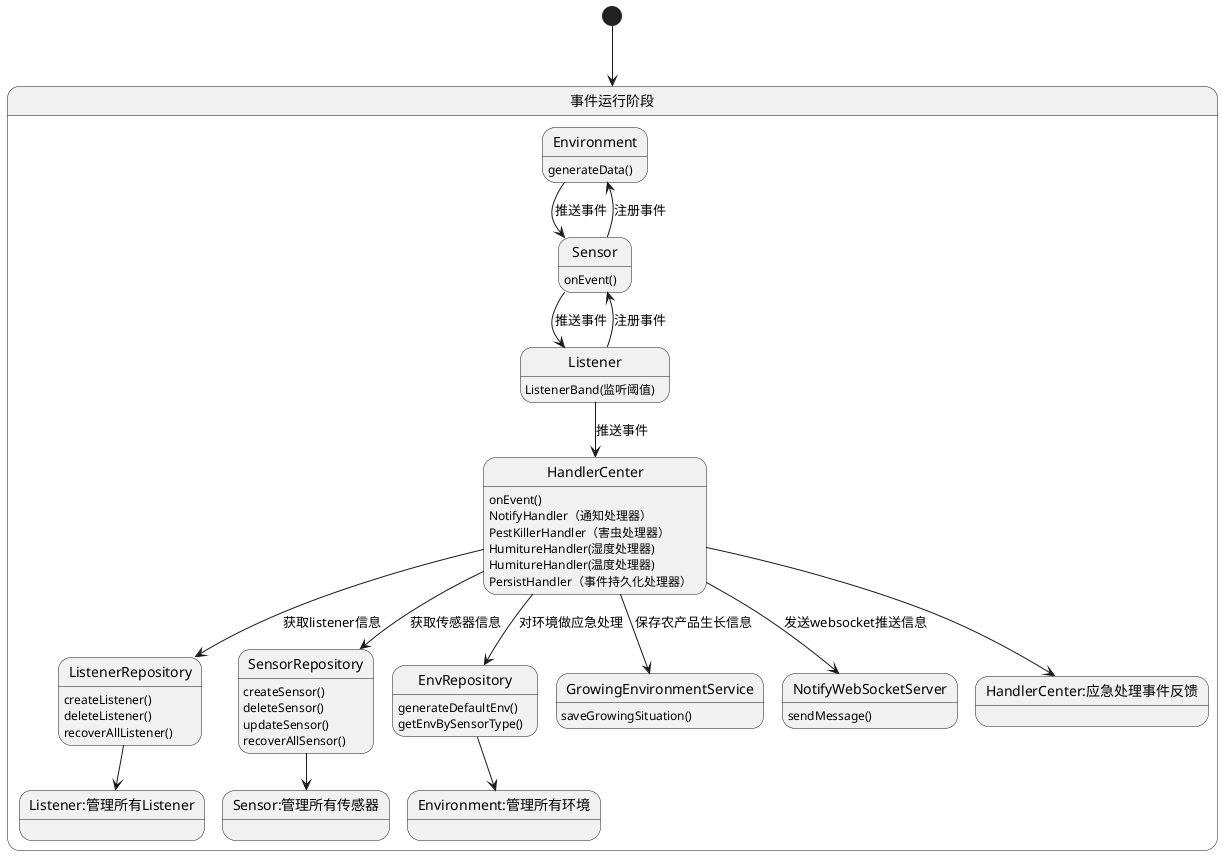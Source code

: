 @startuml
[*] --> 事件运行阶段

state 事件运行阶段 {

    Environment:generateData()
    Sensor:onEvent()
    Sensor --> Environment : 注册事件
    Environment --> Sensor : 推送事件

    Listener:ListenerBand(监听阈值)


    Listener --> Sensor : 注册事件
    Sensor --> Listener : 推送事件

    HandlerCenter:onEvent()
    HandlerCenter:NotifyHandler（通知处理器）
    HandlerCenter:PestKillerHandler（害虫处理器）
    HandlerCenter:HumitureHandler(湿度处理器)
    HandlerCenter:HumitureHandler(温度处理器)
    HandlerCenter:PersistHandler（事件持久化处理器）

    Listener --> HandlerCenter: 推送事件


    ListenerRepository:createListener()
    ListenerRepository:deleteListener()
    ListenerRepository:recoverAllListener()


    SensorRepository:createSensor()
    SensorRepository:deleteSensor()
    SensorRepository:updateSensor()
    SensorRepository:recoverAllSensor()

    EnvRepository:generateDefaultEnv()
    EnvRepository:getEnvBySensorType()

    GrowingEnvironmentService:saveGrowingSituation()

    NotifyWebSocketServer : sendMessage()

    HandlerCenter --> ListenerRepository : 获取listener信息
    HandlerCenter --> SensorRepository : 获取传感器信息
    HandlerCenter --> EnvRepository : 对环境做应急处理
    HandlerCenter --> GrowingEnvironmentService : 保存农产品生长信息
    HandlerCenter --> NotifyWebSocketServer : 发送websocket推送信息

    EnvRepository --> Environment:管理所有环境
    SensorRepository --> Sensor:管理所有传感器
    ListenerRepository --> Listener:管理所有Listener
    HandlerCenter --> HandlerCenter:应急处理事件反馈

}
@enduml